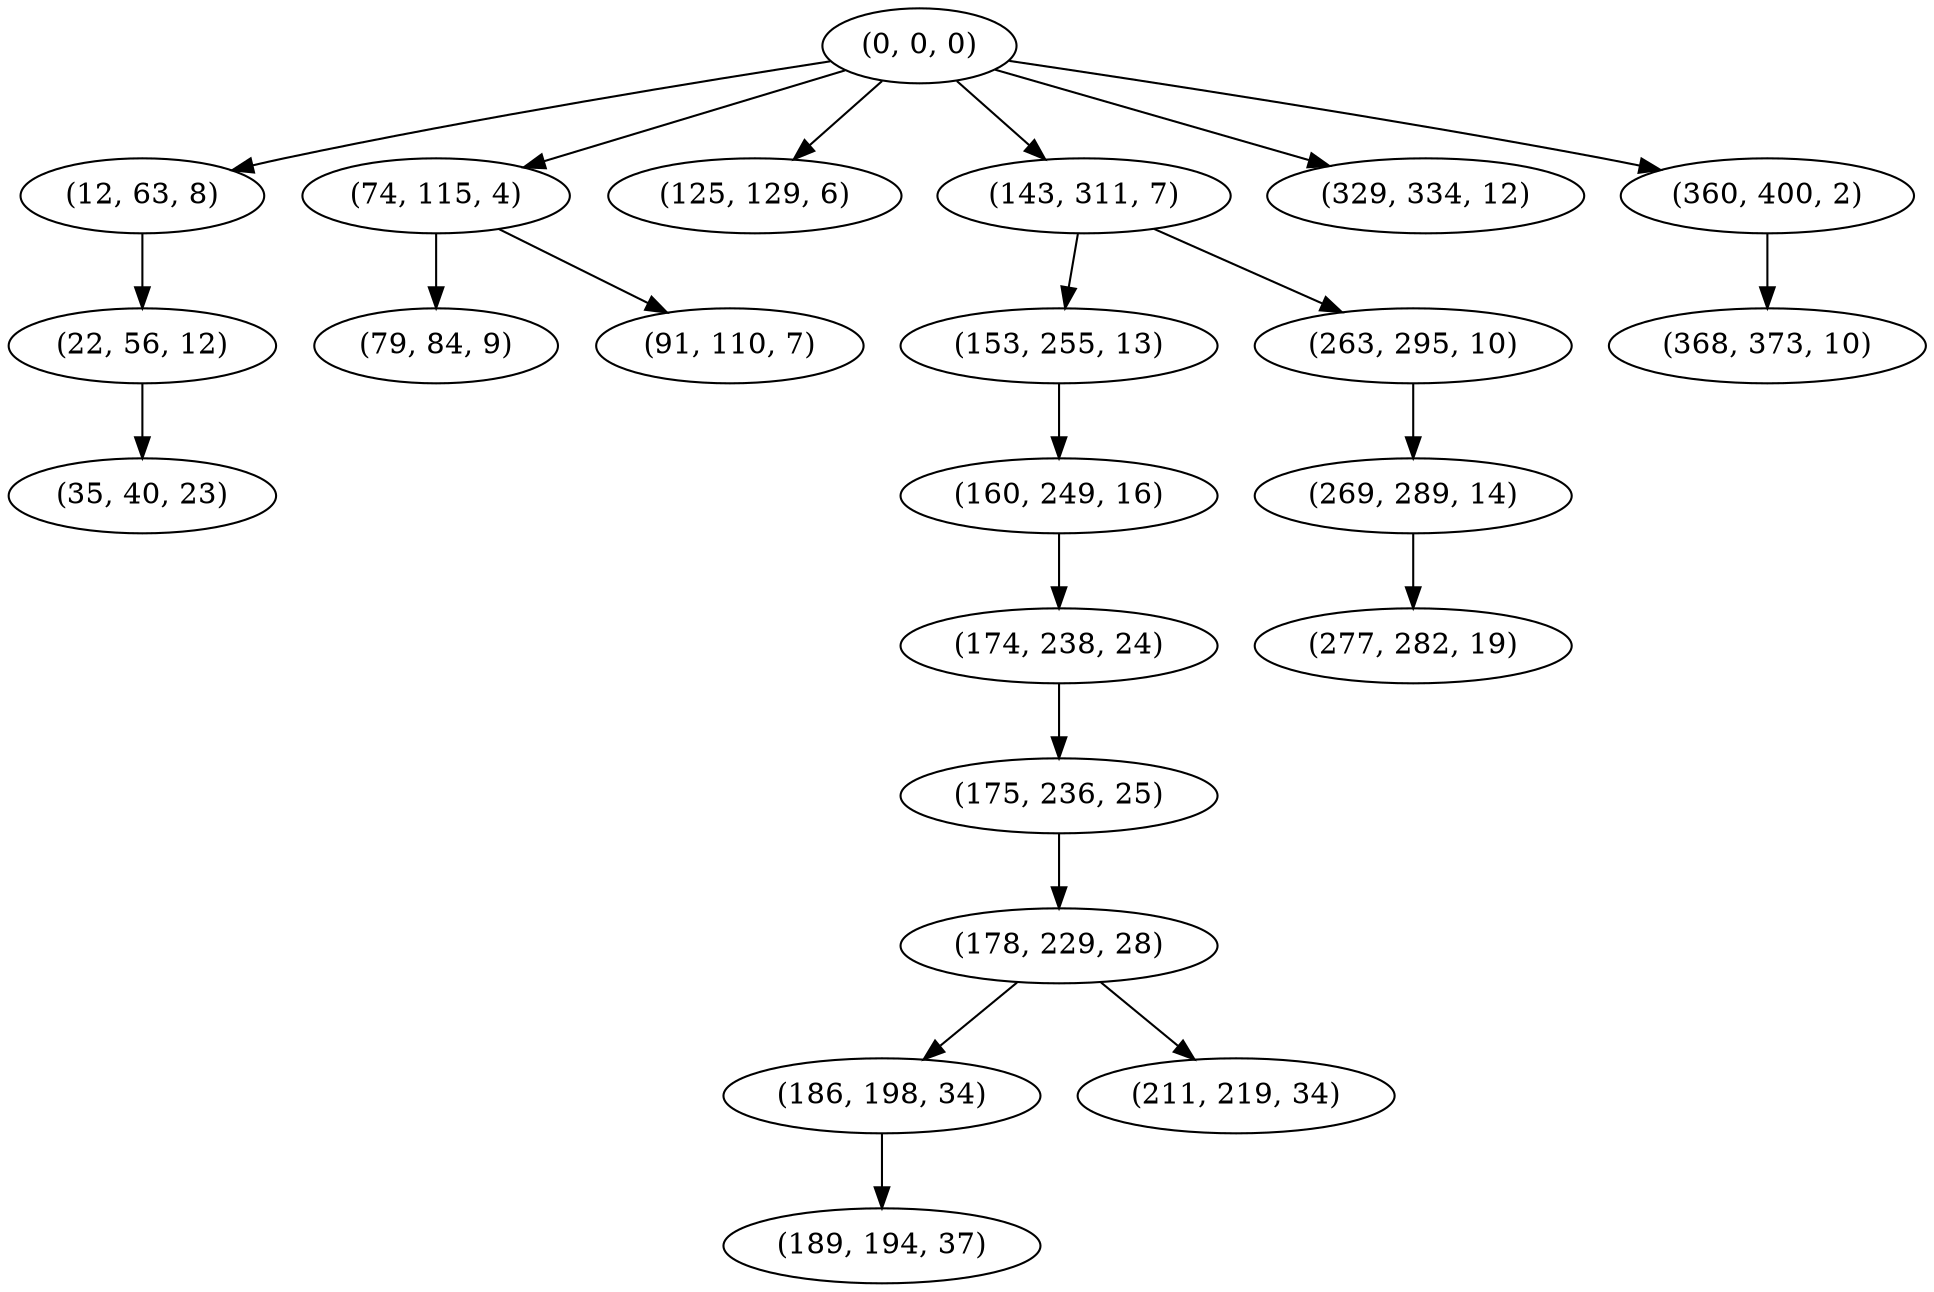 digraph tree {
    "(0, 0, 0)";
    "(12, 63, 8)";
    "(22, 56, 12)";
    "(35, 40, 23)";
    "(74, 115, 4)";
    "(79, 84, 9)";
    "(91, 110, 7)";
    "(125, 129, 6)";
    "(143, 311, 7)";
    "(153, 255, 13)";
    "(160, 249, 16)";
    "(174, 238, 24)";
    "(175, 236, 25)";
    "(178, 229, 28)";
    "(186, 198, 34)";
    "(189, 194, 37)";
    "(211, 219, 34)";
    "(263, 295, 10)";
    "(269, 289, 14)";
    "(277, 282, 19)";
    "(329, 334, 12)";
    "(360, 400, 2)";
    "(368, 373, 10)";
    "(0, 0, 0)" -> "(12, 63, 8)";
    "(0, 0, 0)" -> "(74, 115, 4)";
    "(0, 0, 0)" -> "(125, 129, 6)";
    "(0, 0, 0)" -> "(143, 311, 7)";
    "(0, 0, 0)" -> "(329, 334, 12)";
    "(0, 0, 0)" -> "(360, 400, 2)";
    "(12, 63, 8)" -> "(22, 56, 12)";
    "(22, 56, 12)" -> "(35, 40, 23)";
    "(74, 115, 4)" -> "(79, 84, 9)";
    "(74, 115, 4)" -> "(91, 110, 7)";
    "(143, 311, 7)" -> "(153, 255, 13)";
    "(143, 311, 7)" -> "(263, 295, 10)";
    "(153, 255, 13)" -> "(160, 249, 16)";
    "(160, 249, 16)" -> "(174, 238, 24)";
    "(174, 238, 24)" -> "(175, 236, 25)";
    "(175, 236, 25)" -> "(178, 229, 28)";
    "(178, 229, 28)" -> "(186, 198, 34)";
    "(178, 229, 28)" -> "(211, 219, 34)";
    "(186, 198, 34)" -> "(189, 194, 37)";
    "(263, 295, 10)" -> "(269, 289, 14)";
    "(269, 289, 14)" -> "(277, 282, 19)";
    "(360, 400, 2)" -> "(368, 373, 10)";
}

